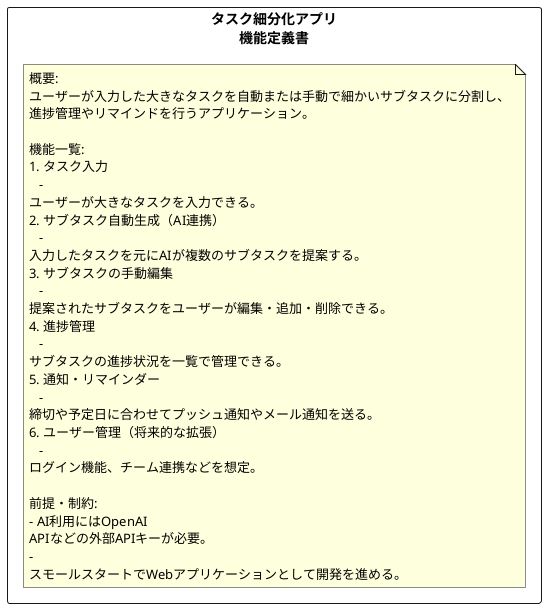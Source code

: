 @startuml function_note
skinparam wrapWidth 250

rectangle "タスク細分化アプリ\n機能定義書" {
  note as N1
  概要:
  ユーザーが入力した大きなタスクを自動または手動で細かいサブタスクに分割し、
  進捗管理やリマインドを行うアプリケーション。

  機能一覧:
  1. タスク入力
     - ユーザーが大きなタスクを入力できる。
  2. サブタスク自動生成（AI連携）
     - 入力したタスクを元にAIが複数のサブタスクを提案する。
  3. サブタスクの手動編集
     - 提案されたサブタスクをユーザーが編集・追加・削除できる。
  4. 進捗管理
     - サブタスクの進捗状況を一覧で管理できる。
  5. 通知・リマインダー
     - 締切や予定日に合わせてプッシュ通知やメール通知を送る。
  6. ユーザー管理（将来的な拡張）
     - ログイン機能、チーム連携などを想定。

  前提・制約:
  - AI利用にはOpenAI APIなどの外部APIキーが必要。
  - スモールスタートでWebアプリケーションとして開発を進める。
  end note
}
@enduml
